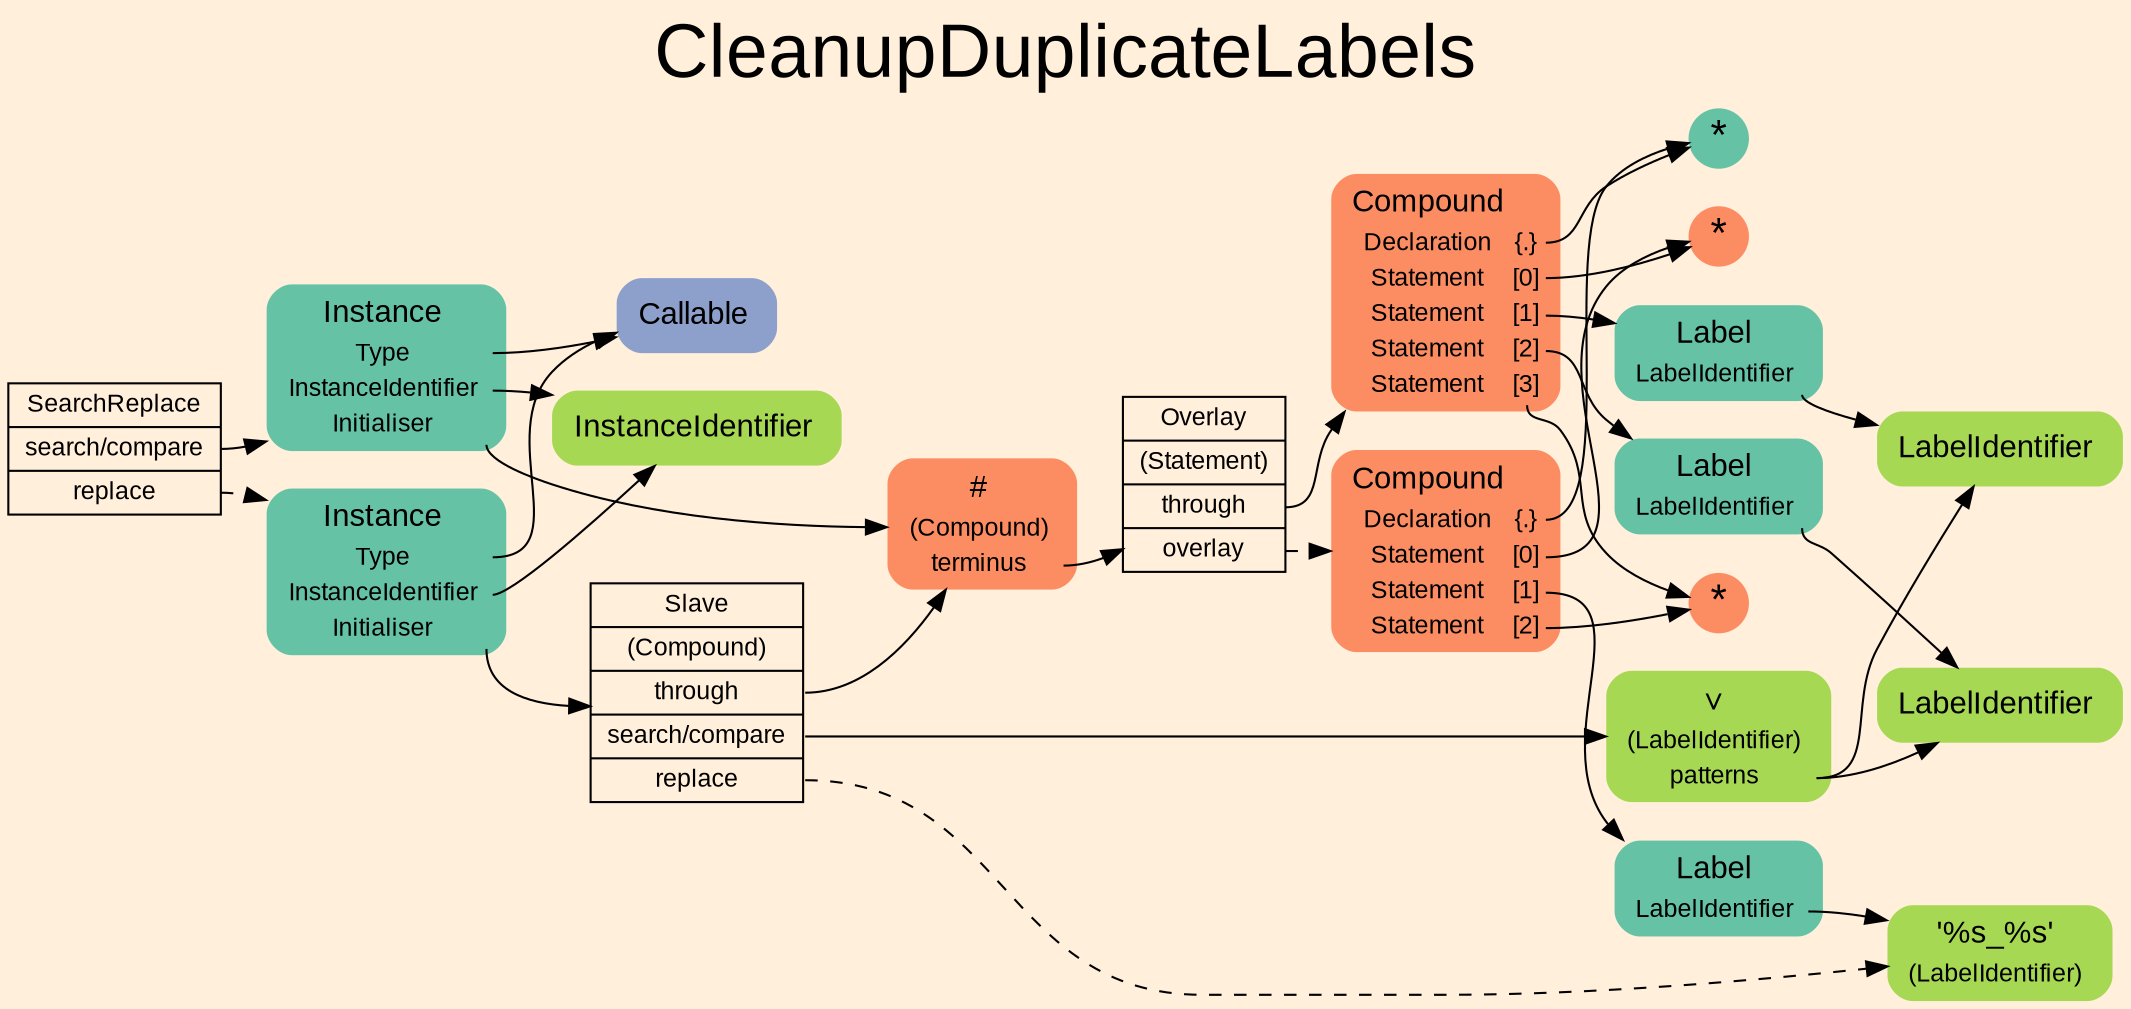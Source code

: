 digraph "CleanupDuplicateLabels" {
label = "CleanupDuplicateLabels"
labelloc = t
fontsize = "36"
graph [
    rankdir = "LR"
    ranksep = 0.3
    bgcolor = antiquewhite1
    color = black
    fontcolor = black
    fontname = "Arial"
];
node [
    fontname = "Arial"
];
edge [
    fontname = "Arial"
];

// -------------------- transformation figure --------------------
"CR#B-4-50" [
    // -------- block CR#B-4-50 ----------
    shape = "record"
    fillcolor = antiquewhite1
    label = "<fixed> SearchReplace | <port0> search/compare | <port1> replace"
    style = "filled"
    fontsize = "12"
    color = black
    fontcolor = black
];

"#B-2-1002" [
    // -------- block #B-2-1002 ----------
    shape = "plaintext"
    fillcolor = "/set28/1"
    label = <<TABLE BORDER="0" CELLBORDER="0" CELLSPACING="0">
     <TR><TD><FONT POINT-SIZE="15.0">Instance</FONT></TD><TD></TD></TR>
     <TR><TD>Type</TD><TD PORT="port0"></TD></TR>
     <TR><TD>InstanceIdentifier</TD><TD PORT="port1"></TD></TR>
     <TR><TD>Initialiser</TD><TD PORT="port2"></TD></TR>
    </TABLE>>
    style = "rounded,filled"
    fontsize = "12"
];

"#B-2-1019" [
    // -------- block #B-2-1019 ----------
    shape = "plaintext"
    fillcolor = "/set28/3"
    label = <<TABLE BORDER="0" CELLBORDER="0" CELLSPACING="0">
     <TR><TD><FONT POINT-SIZE="15.0">Callable</FONT></TD><TD></TD></TR>
    </TABLE>>
    style = "rounded,filled"
    fontsize = "12"
];

"#B-2-1018" [
    // -------- block #B-2-1018 ----------
    shape = "plaintext"
    fillcolor = "/set28/5"
    label = <<TABLE BORDER="0" CELLBORDER="0" CELLSPACING="0">
     <TR><TD><FONT POINT-SIZE="15.0">InstanceIdentifier</FONT></TD><TD></TD></TR>
    </TABLE>>
    style = "rounded,filled"
    fontsize = "12"
];

"#B-2-1004" [
    // -------- block #B-2-1004 ----------
    shape = "plaintext"
    fillcolor = "/set28/2"
    label = <<TABLE BORDER="0" CELLBORDER="0" CELLSPACING="0">
     <TR><TD><FONT POINT-SIZE="15.0">#</FONT></TD><TD></TD></TR>
     <TR><TD>(Compound)</TD><TD PORT="port0"></TD></TR>
     <TR><TD>terminus</TD><TD PORT="port1"></TD></TR>
    </TABLE>>
    style = "rounded,filled"
    fontsize = "12"
];

"#B-2-1005" [
    // -------- block #B-2-1005 ----------
    shape = "record"
    fillcolor = antiquewhite1
    label = "<fixed> Overlay | <port0> (Statement) | <port1> through | <port2> overlay"
    style = "filled"
    fontsize = "12"
    color = black
    fontcolor = black
];

"#B-2-1006" [
    // -------- block #B-2-1006 ----------
    shape = "plaintext"
    fillcolor = "/set28/2"
    label = <<TABLE BORDER="0" CELLBORDER="0" CELLSPACING="0">
     <TR><TD><FONT POINT-SIZE="15.0">Compound</FONT></TD><TD></TD></TR>
     <TR><TD>Declaration</TD><TD PORT="port0">{.}</TD></TR>
     <TR><TD>Statement</TD><TD PORT="port1">[0]</TD></TR>
     <TR><TD>Statement</TD><TD PORT="port2">[1]</TD></TR>
     <TR><TD>Statement</TD><TD PORT="port3">[2]</TD></TR>
     <TR><TD>Statement</TD><TD PORT="port4">[3]</TD></TR>
    </TABLE>>
    style = "rounded,filled"
    fontsize = "12"
];

"#B-2-1011" [
    // -------- block #B-2-1011 ----------
    shape = "circle"
    fillcolor = "/set28/1"
    label = <*>
    style = "filled"
    fontsize = "20"
    penwidth = 0.0
    fixedsize = true
    width = 0.4
    height = 0.4
];

"#B-2-1012" [
    // -------- block #B-2-1012 ----------
    shape = "circle"
    fillcolor = "/set28/2"
    label = <*>
    style = "filled"
    fontsize = "20"
    penwidth = 0.0
    fixedsize = true
    width = 0.4
    height = 0.4
];

"#B-2-1008" [
    // -------- block #B-2-1008 ----------
    shape = "plaintext"
    fillcolor = "/set28/1"
    label = <<TABLE BORDER="0" CELLBORDER="0" CELLSPACING="0">
     <TR><TD><FONT POINT-SIZE="15.0">Label</FONT></TD><TD></TD></TR>
     <TR><TD>LabelIdentifier</TD><TD PORT="port0"></TD></TR>
    </TABLE>>
    style = "rounded,filled"
    fontsize = "12"
];

"#B-2-1014" [
    // -------- block #B-2-1014 ----------
    shape = "plaintext"
    fillcolor = "/set28/5"
    label = <<TABLE BORDER="0" CELLBORDER="0" CELLSPACING="0">
     <TR><TD><FONT POINT-SIZE="15.0">LabelIdentifier</FONT></TD><TD></TD></TR>
    </TABLE>>
    style = "rounded,filled"
    fontsize = "12"
];

"#B-2-1009" [
    // -------- block #B-2-1009 ----------
    shape = "plaintext"
    fillcolor = "/set28/1"
    label = <<TABLE BORDER="0" CELLBORDER="0" CELLSPACING="0">
     <TR><TD><FONT POINT-SIZE="15.0">Label</FONT></TD><TD></TD></TR>
     <TR><TD>LabelIdentifier</TD><TD PORT="port0"></TD></TR>
    </TABLE>>
    style = "rounded,filled"
    fontsize = "12"
];

"#B-2-1015" [
    // -------- block #B-2-1015 ----------
    shape = "plaintext"
    fillcolor = "/set28/5"
    label = <<TABLE BORDER="0" CELLBORDER="0" CELLSPACING="0">
     <TR><TD><FONT POINT-SIZE="15.0">LabelIdentifier</FONT></TD><TD></TD></TR>
    </TABLE>>
    style = "rounded,filled"
    fontsize = "12"
];

"#B-2-1013" [
    // -------- block #B-2-1013 ----------
    shape = "circle"
    fillcolor = "/set28/2"
    label = <*>
    style = "filled"
    fontsize = "20"
    penwidth = 0.0
    fixedsize = true
    width = 0.4
    height = 0.4
];

"#B-2-1007" [
    // -------- block #B-2-1007 ----------
    shape = "plaintext"
    fillcolor = "/set28/2"
    label = <<TABLE BORDER="0" CELLBORDER="0" CELLSPACING="0">
     <TR><TD><FONT POINT-SIZE="15.0">Compound</FONT></TD><TD></TD></TR>
     <TR><TD>Declaration</TD><TD PORT="port0">{.}</TD></TR>
     <TR><TD>Statement</TD><TD PORT="port1">[0]</TD></TR>
     <TR><TD>Statement</TD><TD PORT="port2">[1]</TD></TR>
     <TR><TD>Statement</TD><TD PORT="port3">[2]</TD></TR>
    </TABLE>>
    style = "rounded,filled"
    fontsize = "12"
];

"#B-2-1010" [
    // -------- block #B-2-1010 ----------
    shape = "plaintext"
    fillcolor = "/set28/1"
    label = <<TABLE BORDER="0" CELLBORDER="0" CELLSPACING="0">
     <TR><TD><FONT POINT-SIZE="15.0">Label</FONT></TD><TD></TD></TR>
     <TR><TD>LabelIdentifier</TD><TD PORT="port0"></TD></TR>
    </TABLE>>
    style = "rounded,filled"
    fontsize = "12"
];

"#B-2-1016" [
    // -------- block #B-2-1016 ----------
    shape = "plaintext"
    fillcolor = "/set28/5"
    label = <<TABLE BORDER="0" CELLBORDER="0" CELLSPACING="0">
     <TR><TD><FONT POINT-SIZE="15.0">'%s_%s'</FONT></TD><TD></TD></TR>
     <TR><TD>(LabelIdentifier)</TD><TD PORT="port0"></TD></TR>
    </TABLE>>
    style = "rounded,filled"
    fontsize = "12"
];

"#B-2-1003" [
    // -------- block #B-2-1003 ----------
    shape = "plaintext"
    fillcolor = "/set28/1"
    label = <<TABLE BORDER="0" CELLBORDER="0" CELLSPACING="0">
     <TR><TD><FONT POINT-SIZE="15.0">Instance</FONT></TD><TD></TD></TR>
     <TR><TD>Type</TD><TD PORT="port0"></TD></TR>
     <TR><TD>InstanceIdentifier</TD><TD PORT="port1"></TD></TR>
     <TR><TD>Initialiser</TD><TD PORT="port2"></TD></TR>
    </TABLE>>
    style = "rounded,filled"
    fontsize = "12"
];

"#B-2-1020" [
    // -------- block #B-2-1020 ----------
    shape = "record"
    fillcolor = antiquewhite1
    label = "<fixed> Slave | <port0> (Compound) | <port1> through | <port2> search/compare | <port3> replace"
    style = "filled"
    fontsize = "12"
    color = black
    fontcolor = black
];

"#B-2-1017" [
    // -------- block #B-2-1017 ----------
    shape = "plaintext"
    fillcolor = "/set28/5"
    label = <<TABLE BORDER="0" CELLBORDER="0" CELLSPACING="0">
     <TR><TD><FONT POINT-SIZE="15.0">∨</FONT></TD><TD></TD></TR>
     <TR><TD>(LabelIdentifier)</TD><TD PORT="port0"></TD></TR>
     <TR><TD>patterns</TD><TD PORT="port1"></TD></TR>
    </TABLE>>
    style = "rounded,filled"
    fontsize = "12"
];

"CR#B-4-50":port0 -> "#B-2-1002" [
    color = black
    fontcolor = black
];

"CR#B-4-50":port1 -> "#B-2-1003" [
    style="dashed"
    color = black
    fontcolor = black
];

"#B-2-1002":port0 -> "#B-2-1019" [
    color = black
    fontcolor = black
];

"#B-2-1002":port1 -> "#B-2-1018" [
    color = black
    fontcolor = black
];

"#B-2-1002":port2 -> "#B-2-1004" [
    color = black
    fontcolor = black
];

"#B-2-1004":port1 -> "#B-2-1005" [
    color = black
    fontcolor = black
];

"#B-2-1005":port1 -> "#B-2-1006" [
    color = black
    fontcolor = black
];

"#B-2-1005":port2 -> "#B-2-1007" [
    style="dashed"
    color = black
    fontcolor = black
];

"#B-2-1006":port0 -> "#B-2-1011" [
    color = black
    fontcolor = black
];

"#B-2-1006":port1 -> "#B-2-1012" [
    color = black
    fontcolor = black
];

"#B-2-1006":port2 -> "#B-2-1008" [
    color = black
    fontcolor = black
];

"#B-2-1006":port3 -> "#B-2-1009" [
    color = black
    fontcolor = black
];

"#B-2-1006":port4 -> "#B-2-1013" [
    color = black
    fontcolor = black
];

"#B-2-1008":port0 -> "#B-2-1014" [
    color = black
    fontcolor = black
];

"#B-2-1009":port0 -> "#B-2-1015" [
    color = black
    fontcolor = black
];

"#B-2-1007":port0 -> "#B-2-1011" [
    color = black
    fontcolor = black
];

"#B-2-1007":port1 -> "#B-2-1012" [
    color = black
    fontcolor = black
];

"#B-2-1007":port2 -> "#B-2-1010" [
    color = black
    fontcolor = black
];

"#B-2-1007":port3 -> "#B-2-1013" [
    color = black
    fontcolor = black
];

"#B-2-1010":port0 -> "#B-2-1016" [
    color = black
    fontcolor = black
];

"#B-2-1003":port0 -> "#B-2-1019" [
    color = black
    fontcolor = black
];

"#B-2-1003":port1 -> "#B-2-1018" [
    color = black
    fontcolor = black
];

"#B-2-1003":port2 -> "#B-2-1020" [
    color = black
    fontcolor = black
];

"#B-2-1020":port1 -> "#B-2-1004" [
    color = black
    fontcolor = black
];

"#B-2-1020":port2 -> "#B-2-1017" [
    color = black
    fontcolor = black
];

"#B-2-1020":port3 -> "#B-2-1016" [
    style="dashed"
    color = black
    fontcolor = black
];

"#B-2-1017":port1 -> "#B-2-1014" [
    color = black
    fontcolor = black
];

"#B-2-1017":port1 -> "#B-2-1015" [
    color = black
    fontcolor = black
];


}

